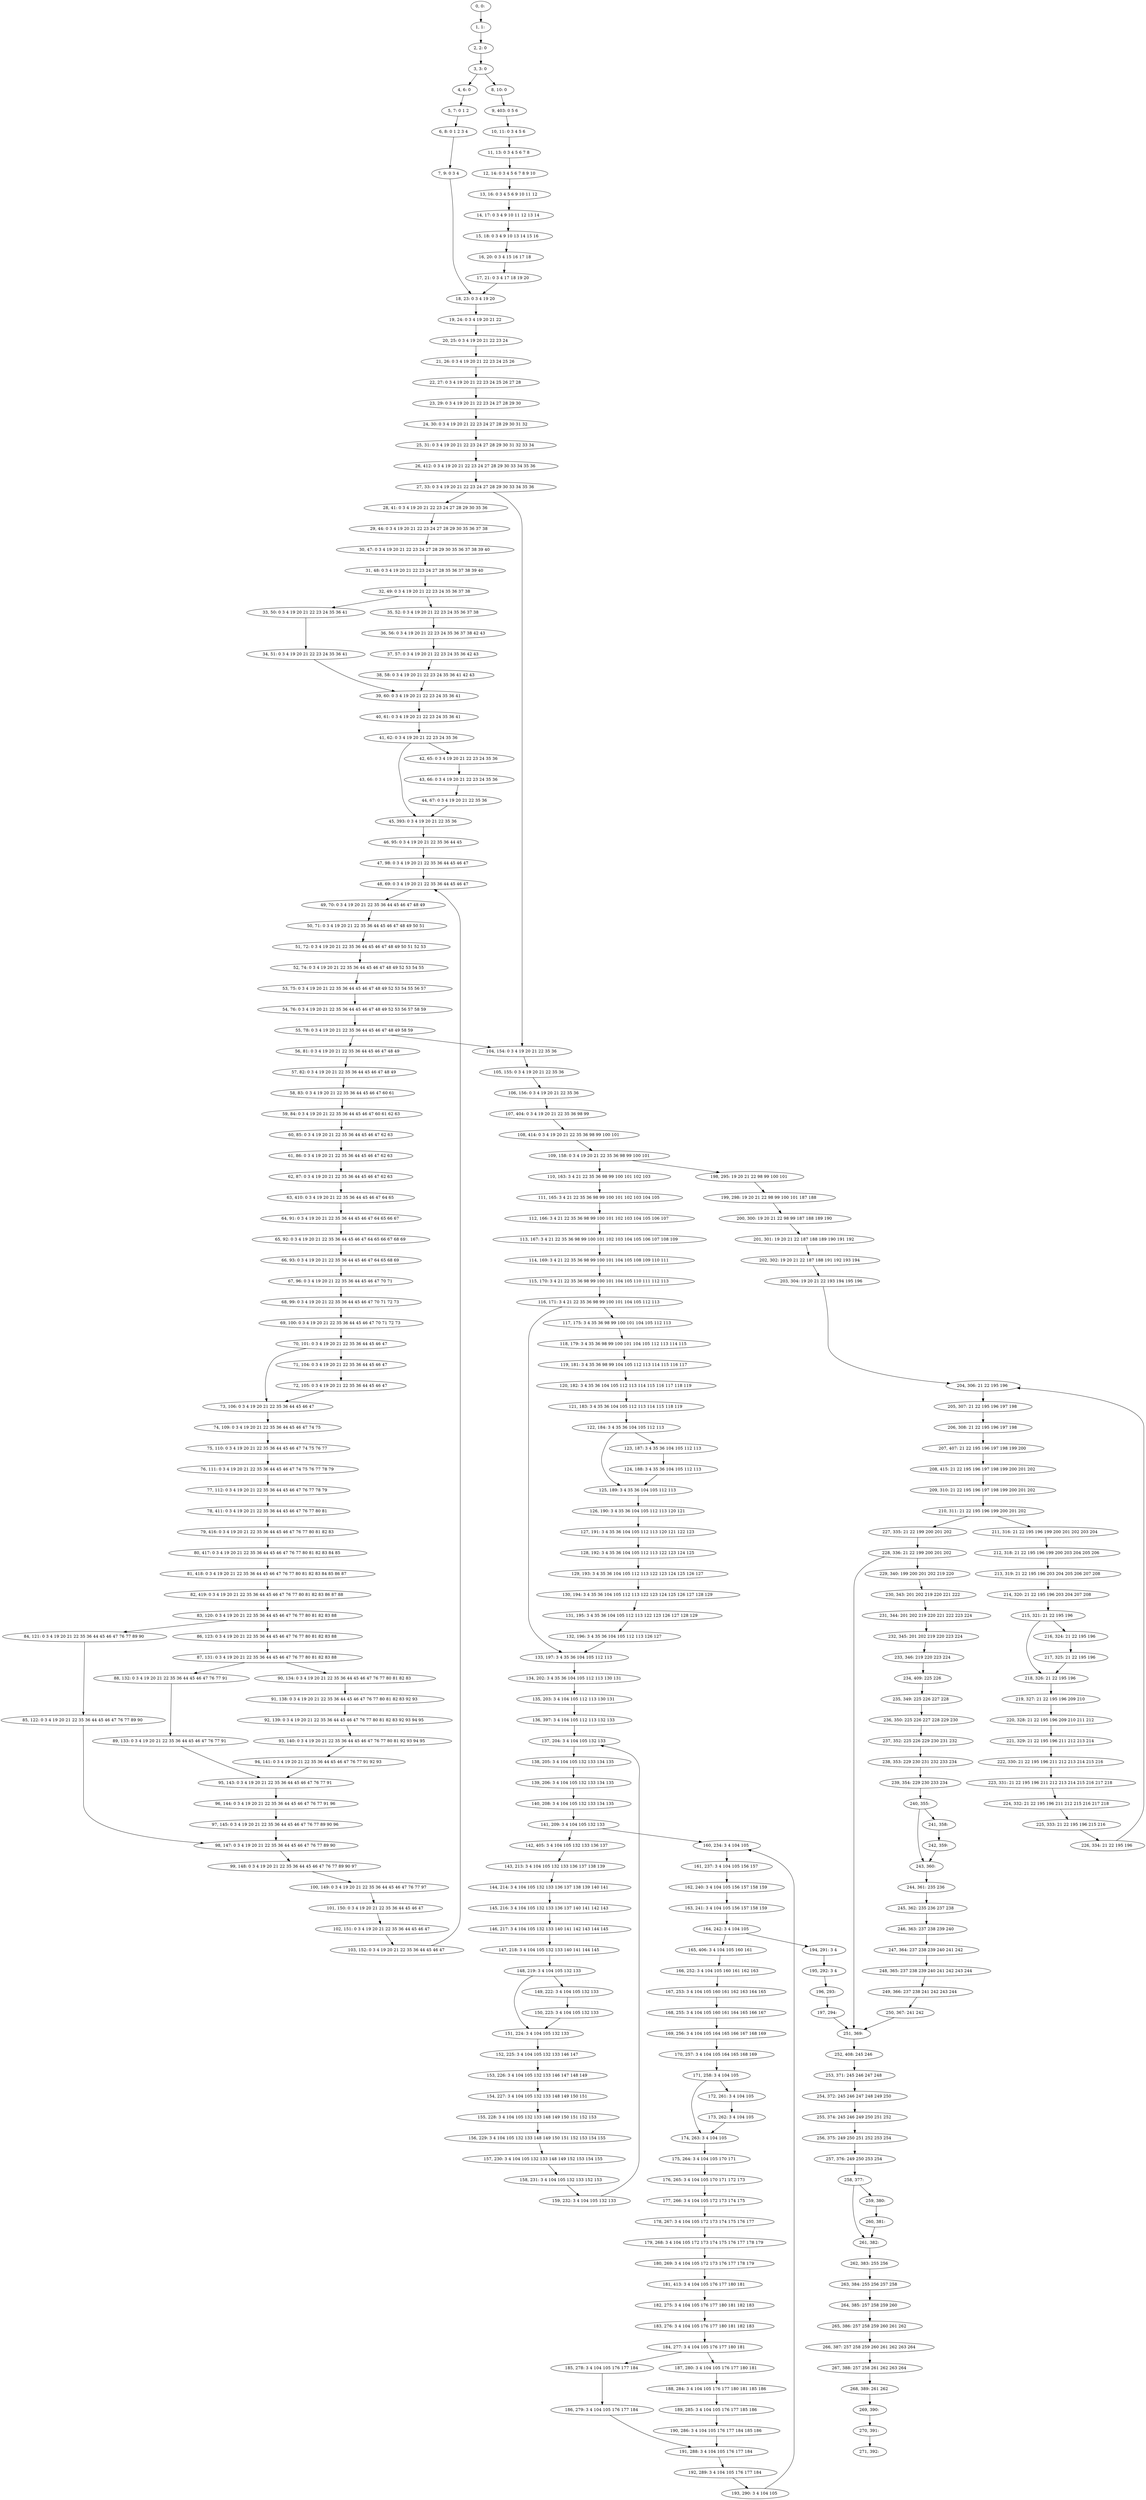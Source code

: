 digraph G {
0[label="0, 0: "];
1[label="1, 1: "];
2[label="2, 2: 0 "];
3[label="3, 3: 0 "];
4[label="4, 6: 0 "];
5[label="5, 7: 0 1 2 "];
6[label="6, 8: 0 1 2 3 4 "];
7[label="7, 9: 0 3 4 "];
8[label="8, 10: 0 "];
9[label="9, 403: 0 5 6 "];
10[label="10, 11: 0 3 4 5 6 "];
11[label="11, 13: 0 3 4 5 6 7 8 "];
12[label="12, 14: 0 3 4 5 6 7 8 9 10 "];
13[label="13, 16: 0 3 4 5 6 9 10 11 12 "];
14[label="14, 17: 0 3 4 9 10 11 12 13 14 "];
15[label="15, 18: 0 3 4 9 10 13 14 15 16 "];
16[label="16, 20: 0 3 4 15 16 17 18 "];
17[label="17, 21: 0 3 4 17 18 19 20 "];
18[label="18, 23: 0 3 4 19 20 "];
19[label="19, 24: 0 3 4 19 20 21 22 "];
20[label="20, 25: 0 3 4 19 20 21 22 23 24 "];
21[label="21, 26: 0 3 4 19 20 21 22 23 24 25 26 "];
22[label="22, 27: 0 3 4 19 20 21 22 23 24 25 26 27 28 "];
23[label="23, 29: 0 3 4 19 20 21 22 23 24 27 28 29 30 "];
24[label="24, 30: 0 3 4 19 20 21 22 23 24 27 28 29 30 31 32 "];
25[label="25, 31: 0 3 4 19 20 21 22 23 24 27 28 29 30 31 32 33 34 "];
26[label="26, 412: 0 3 4 19 20 21 22 23 24 27 28 29 30 33 34 35 36 "];
27[label="27, 33: 0 3 4 19 20 21 22 23 24 27 28 29 30 33 34 35 36 "];
28[label="28, 41: 0 3 4 19 20 21 22 23 24 27 28 29 30 35 36 "];
29[label="29, 44: 0 3 4 19 20 21 22 23 24 27 28 29 30 35 36 37 38 "];
30[label="30, 47: 0 3 4 19 20 21 22 23 24 27 28 29 30 35 36 37 38 39 40 "];
31[label="31, 48: 0 3 4 19 20 21 22 23 24 27 28 35 36 37 38 39 40 "];
32[label="32, 49: 0 3 4 19 20 21 22 23 24 35 36 37 38 "];
33[label="33, 50: 0 3 4 19 20 21 22 23 24 35 36 41 "];
34[label="34, 51: 0 3 4 19 20 21 22 23 24 35 36 41 "];
35[label="35, 52: 0 3 4 19 20 21 22 23 24 35 36 37 38 "];
36[label="36, 56: 0 3 4 19 20 21 22 23 24 35 36 37 38 42 43 "];
37[label="37, 57: 0 3 4 19 20 21 22 23 24 35 36 42 43 "];
38[label="38, 58: 0 3 4 19 20 21 22 23 24 35 36 41 42 43 "];
39[label="39, 60: 0 3 4 19 20 21 22 23 24 35 36 41 "];
40[label="40, 61: 0 3 4 19 20 21 22 23 24 35 36 41 "];
41[label="41, 62: 0 3 4 19 20 21 22 23 24 35 36 "];
42[label="42, 65: 0 3 4 19 20 21 22 23 24 35 36 "];
43[label="43, 66: 0 3 4 19 20 21 22 23 24 35 36 "];
44[label="44, 67: 0 3 4 19 20 21 22 35 36 "];
45[label="45, 393: 0 3 4 19 20 21 22 35 36 "];
46[label="46, 95: 0 3 4 19 20 21 22 35 36 44 45 "];
47[label="47, 98: 0 3 4 19 20 21 22 35 36 44 45 46 47 "];
48[label="48, 69: 0 3 4 19 20 21 22 35 36 44 45 46 47 "];
49[label="49, 70: 0 3 4 19 20 21 22 35 36 44 45 46 47 48 49 "];
50[label="50, 71: 0 3 4 19 20 21 22 35 36 44 45 46 47 48 49 50 51 "];
51[label="51, 72: 0 3 4 19 20 21 22 35 36 44 45 46 47 48 49 50 51 52 53 "];
52[label="52, 74: 0 3 4 19 20 21 22 35 36 44 45 46 47 48 49 52 53 54 55 "];
53[label="53, 75: 0 3 4 19 20 21 22 35 36 44 45 46 47 48 49 52 53 54 55 56 57 "];
54[label="54, 76: 0 3 4 19 20 21 22 35 36 44 45 46 47 48 49 52 53 56 57 58 59 "];
55[label="55, 78: 0 3 4 19 20 21 22 35 36 44 45 46 47 48 49 58 59 "];
56[label="56, 81: 0 3 4 19 20 21 22 35 36 44 45 46 47 48 49 "];
57[label="57, 82: 0 3 4 19 20 21 22 35 36 44 45 46 47 48 49 "];
58[label="58, 83: 0 3 4 19 20 21 22 35 36 44 45 46 47 60 61 "];
59[label="59, 84: 0 3 4 19 20 21 22 35 36 44 45 46 47 60 61 62 63 "];
60[label="60, 85: 0 3 4 19 20 21 22 35 36 44 45 46 47 62 63 "];
61[label="61, 86: 0 3 4 19 20 21 22 35 36 44 45 46 47 62 63 "];
62[label="62, 87: 0 3 4 19 20 21 22 35 36 44 45 46 47 62 63 "];
63[label="63, 410: 0 3 4 19 20 21 22 35 36 44 45 46 47 64 65 "];
64[label="64, 91: 0 3 4 19 20 21 22 35 36 44 45 46 47 64 65 66 67 "];
65[label="65, 92: 0 3 4 19 20 21 22 35 36 44 45 46 47 64 65 66 67 68 69 "];
66[label="66, 93: 0 3 4 19 20 21 22 35 36 44 45 46 47 64 65 68 69 "];
67[label="67, 96: 0 3 4 19 20 21 22 35 36 44 45 46 47 70 71 "];
68[label="68, 99: 0 3 4 19 20 21 22 35 36 44 45 46 47 70 71 72 73 "];
69[label="69, 100: 0 3 4 19 20 21 22 35 36 44 45 46 47 70 71 72 73 "];
70[label="70, 101: 0 3 4 19 20 21 22 35 36 44 45 46 47 "];
71[label="71, 104: 0 3 4 19 20 21 22 35 36 44 45 46 47 "];
72[label="72, 105: 0 3 4 19 20 21 22 35 36 44 45 46 47 "];
73[label="73, 106: 0 3 4 19 20 21 22 35 36 44 45 46 47 "];
74[label="74, 109: 0 3 4 19 20 21 22 35 36 44 45 46 47 74 75 "];
75[label="75, 110: 0 3 4 19 20 21 22 35 36 44 45 46 47 74 75 76 77 "];
76[label="76, 111: 0 3 4 19 20 21 22 35 36 44 45 46 47 74 75 76 77 78 79 "];
77[label="77, 112: 0 3 4 19 20 21 22 35 36 44 45 46 47 76 77 78 79 "];
78[label="78, 411: 0 3 4 19 20 21 22 35 36 44 45 46 47 76 77 80 81 "];
79[label="79, 416: 0 3 4 19 20 21 22 35 36 44 45 46 47 76 77 80 81 82 83 "];
80[label="80, 417: 0 3 4 19 20 21 22 35 36 44 45 46 47 76 77 80 81 82 83 84 85 "];
81[label="81, 418: 0 3 4 19 20 21 22 35 36 44 45 46 47 76 77 80 81 82 83 84 85 86 87 "];
82[label="82, 419: 0 3 4 19 20 21 22 35 36 44 45 46 47 76 77 80 81 82 83 86 87 88 "];
83[label="83, 120: 0 3 4 19 20 21 22 35 36 44 45 46 47 76 77 80 81 82 83 88 "];
84[label="84, 121: 0 3 4 19 20 21 22 35 36 44 45 46 47 76 77 89 90 "];
85[label="85, 122: 0 3 4 19 20 21 22 35 36 44 45 46 47 76 77 89 90 "];
86[label="86, 123: 0 3 4 19 20 21 22 35 36 44 45 46 47 76 77 80 81 82 83 88 "];
87[label="87, 131: 0 3 4 19 20 21 22 35 36 44 45 46 47 76 77 80 81 82 83 88 "];
88[label="88, 132: 0 3 4 19 20 21 22 35 36 44 45 46 47 76 77 91 "];
89[label="89, 133: 0 3 4 19 20 21 22 35 36 44 45 46 47 76 77 91 "];
90[label="90, 134: 0 3 4 19 20 21 22 35 36 44 45 46 47 76 77 80 81 82 83 "];
91[label="91, 138: 0 3 4 19 20 21 22 35 36 44 45 46 47 76 77 80 81 82 83 92 93 "];
92[label="92, 139: 0 3 4 19 20 21 22 35 36 44 45 46 47 76 77 80 81 82 83 92 93 94 95 "];
93[label="93, 140: 0 3 4 19 20 21 22 35 36 44 45 46 47 76 77 80 81 92 93 94 95 "];
94[label="94, 141: 0 3 4 19 20 21 22 35 36 44 45 46 47 76 77 91 92 93 "];
95[label="95, 143: 0 3 4 19 20 21 22 35 36 44 45 46 47 76 77 91 "];
96[label="96, 144: 0 3 4 19 20 21 22 35 36 44 45 46 47 76 77 91 96 "];
97[label="97, 145: 0 3 4 19 20 21 22 35 36 44 45 46 47 76 77 89 90 96 "];
98[label="98, 147: 0 3 4 19 20 21 22 35 36 44 45 46 47 76 77 89 90 "];
99[label="99, 148: 0 3 4 19 20 21 22 35 36 44 45 46 47 76 77 89 90 97 "];
100[label="100, 149: 0 3 4 19 20 21 22 35 36 44 45 46 47 76 77 97 "];
101[label="101, 150: 0 3 4 19 20 21 22 35 36 44 45 46 47 "];
102[label="102, 151: 0 3 4 19 20 21 22 35 36 44 45 46 47 "];
103[label="103, 152: 0 3 4 19 20 21 22 35 36 44 45 46 47 "];
104[label="104, 154: 0 3 4 19 20 21 22 35 36 "];
105[label="105, 155: 0 3 4 19 20 21 22 35 36 "];
106[label="106, 156: 0 3 4 19 20 21 22 35 36 "];
107[label="107, 404: 0 3 4 19 20 21 22 35 36 98 99 "];
108[label="108, 414: 0 3 4 19 20 21 22 35 36 98 99 100 101 "];
109[label="109, 158: 0 3 4 19 20 21 22 35 36 98 99 100 101 "];
110[label="110, 163: 3 4 21 22 35 36 98 99 100 101 102 103 "];
111[label="111, 165: 3 4 21 22 35 36 98 99 100 101 102 103 104 105 "];
112[label="112, 166: 3 4 21 22 35 36 98 99 100 101 102 103 104 105 106 107 "];
113[label="113, 167: 3 4 21 22 35 36 98 99 100 101 102 103 104 105 106 107 108 109 "];
114[label="114, 169: 3 4 21 22 35 36 98 99 100 101 104 105 108 109 110 111 "];
115[label="115, 170: 3 4 21 22 35 36 98 99 100 101 104 105 110 111 112 113 "];
116[label="116, 171: 3 4 21 22 35 36 98 99 100 101 104 105 112 113 "];
117[label="117, 175: 3 4 35 36 98 99 100 101 104 105 112 113 "];
118[label="118, 179: 3 4 35 36 98 99 100 101 104 105 112 113 114 115 "];
119[label="119, 181: 3 4 35 36 98 99 104 105 112 113 114 115 116 117 "];
120[label="120, 182: 3 4 35 36 104 105 112 113 114 115 116 117 118 119 "];
121[label="121, 183: 3 4 35 36 104 105 112 113 114 115 118 119 "];
122[label="122, 184: 3 4 35 36 104 105 112 113 "];
123[label="123, 187: 3 4 35 36 104 105 112 113 "];
124[label="124, 188: 3 4 35 36 104 105 112 113 "];
125[label="125, 189: 3 4 35 36 104 105 112 113 "];
126[label="126, 190: 3 4 35 36 104 105 112 113 120 121 "];
127[label="127, 191: 3 4 35 36 104 105 112 113 120 121 122 123 "];
128[label="128, 192: 3 4 35 36 104 105 112 113 122 123 124 125 "];
129[label="129, 193: 3 4 35 36 104 105 112 113 122 123 124 125 126 127 "];
130[label="130, 194: 3 4 35 36 104 105 112 113 122 123 124 125 126 127 128 129 "];
131[label="131, 195: 3 4 35 36 104 105 112 113 122 123 126 127 128 129 "];
132[label="132, 196: 3 4 35 36 104 105 112 113 126 127 "];
133[label="133, 197: 3 4 35 36 104 105 112 113 "];
134[label="134, 202: 3 4 35 36 104 105 112 113 130 131 "];
135[label="135, 203: 3 4 104 105 112 113 130 131 "];
136[label="136, 397: 3 4 104 105 112 113 132 133 "];
137[label="137, 204: 3 4 104 105 132 133 "];
138[label="138, 205: 3 4 104 105 132 133 134 135 "];
139[label="139, 206: 3 4 104 105 132 133 134 135 "];
140[label="140, 208: 3 4 104 105 132 133 134 135 "];
141[label="141, 209: 3 4 104 105 132 133 "];
142[label="142, 405: 3 4 104 105 132 133 136 137 "];
143[label="143, 213: 3 4 104 105 132 133 136 137 138 139 "];
144[label="144, 214: 3 4 104 105 132 133 136 137 138 139 140 141 "];
145[label="145, 216: 3 4 104 105 132 133 136 137 140 141 142 143 "];
146[label="146, 217: 3 4 104 105 132 133 140 141 142 143 144 145 "];
147[label="147, 218: 3 4 104 105 132 133 140 141 144 145 "];
148[label="148, 219: 3 4 104 105 132 133 "];
149[label="149, 222: 3 4 104 105 132 133 "];
150[label="150, 223: 3 4 104 105 132 133 "];
151[label="151, 224: 3 4 104 105 132 133 "];
152[label="152, 225: 3 4 104 105 132 133 146 147 "];
153[label="153, 226: 3 4 104 105 132 133 146 147 148 149 "];
154[label="154, 227: 3 4 104 105 132 133 148 149 150 151 "];
155[label="155, 228: 3 4 104 105 132 133 148 149 150 151 152 153 "];
156[label="156, 229: 3 4 104 105 132 133 148 149 150 151 152 153 154 155 "];
157[label="157, 230: 3 4 104 105 132 133 148 149 152 153 154 155 "];
158[label="158, 231: 3 4 104 105 132 133 152 153 "];
159[label="159, 232: 3 4 104 105 132 133 "];
160[label="160, 234: 3 4 104 105 "];
161[label="161, 237: 3 4 104 105 156 157 "];
162[label="162, 240: 3 4 104 105 156 157 158 159 "];
163[label="163, 241: 3 4 104 105 156 157 158 159 "];
164[label="164, 242: 3 4 104 105 "];
165[label="165, 406: 3 4 104 105 160 161 "];
166[label="166, 252: 3 4 104 105 160 161 162 163 "];
167[label="167, 253: 3 4 104 105 160 161 162 163 164 165 "];
168[label="168, 255: 3 4 104 105 160 161 164 165 166 167 "];
169[label="169, 256: 3 4 104 105 164 165 166 167 168 169 "];
170[label="170, 257: 3 4 104 105 164 165 168 169 "];
171[label="171, 258: 3 4 104 105 "];
172[label="172, 261: 3 4 104 105 "];
173[label="173, 262: 3 4 104 105 "];
174[label="174, 263: 3 4 104 105 "];
175[label="175, 264: 3 4 104 105 170 171 "];
176[label="176, 265: 3 4 104 105 170 171 172 173 "];
177[label="177, 266: 3 4 104 105 172 173 174 175 "];
178[label="178, 267: 3 4 104 105 172 173 174 175 176 177 "];
179[label="179, 268: 3 4 104 105 172 173 174 175 176 177 178 179 "];
180[label="180, 269: 3 4 104 105 172 173 176 177 178 179 "];
181[label="181, 413: 3 4 104 105 176 177 180 181 "];
182[label="182, 275: 3 4 104 105 176 177 180 181 182 183 "];
183[label="183, 276: 3 4 104 105 176 177 180 181 182 183 "];
184[label="184, 277: 3 4 104 105 176 177 180 181 "];
185[label="185, 278: 3 4 104 105 176 177 184 "];
186[label="186, 279: 3 4 104 105 176 177 184 "];
187[label="187, 280: 3 4 104 105 176 177 180 181 "];
188[label="188, 284: 3 4 104 105 176 177 180 181 185 186 "];
189[label="189, 285: 3 4 104 105 176 177 185 186 "];
190[label="190, 286: 3 4 104 105 176 177 184 185 186 "];
191[label="191, 288: 3 4 104 105 176 177 184 "];
192[label="192, 289: 3 4 104 105 176 177 184 "];
193[label="193, 290: 3 4 104 105 "];
194[label="194, 291: 3 4 "];
195[label="195, 292: 3 4 "];
196[label="196, 293: "];
197[label="197, 294: "];
198[label="198, 295: 19 20 21 22 98 99 100 101 "];
199[label="199, 298: 19 20 21 22 98 99 100 101 187 188 "];
200[label="200, 300: 19 20 21 22 98 99 187 188 189 190 "];
201[label="201, 301: 19 20 21 22 187 188 189 190 191 192 "];
202[label="202, 302: 19 20 21 22 187 188 191 192 193 194 "];
203[label="203, 304: 19 20 21 22 193 194 195 196 "];
204[label="204, 306: 21 22 195 196 "];
205[label="205, 307: 21 22 195 196 197 198 "];
206[label="206, 308: 21 22 195 196 197 198 "];
207[label="207, 407: 21 22 195 196 197 198 199 200 "];
208[label="208, 415: 21 22 195 196 197 198 199 200 201 202 "];
209[label="209, 310: 21 22 195 196 197 198 199 200 201 202 "];
210[label="210, 311: 21 22 195 196 199 200 201 202 "];
211[label="211, 316: 21 22 195 196 199 200 201 202 203 204 "];
212[label="212, 318: 21 22 195 196 199 200 203 204 205 206 "];
213[label="213, 319: 21 22 195 196 203 204 205 206 207 208 "];
214[label="214, 320: 21 22 195 196 203 204 207 208 "];
215[label="215, 321: 21 22 195 196 "];
216[label="216, 324: 21 22 195 196 "];
217[label="217, 325: 21 22 195 196 "];
218[label="218, 326: 21 22 195 196 "];
219[label="219, 327: 21 22 195 196 209 210 "];
220[label="220, 328: 21 22 195 196 209 210 211 212 "];
221[label="221, 329: 21 22 195 196 211 212 213 214 "];
222[label="222, 330: 21 22 195 196 211 212 213 214 215 216 "];
223[label="223, 331: 21 22 195 196 211 212 213 214 215 216 217 218 "];
224[label="224, 332: 21 22 195 196 211 212 215 216 217 218 "];
225[label="225, 333: 21 22 195 196 215 216 "];
226[label="226, 334: 21 22 195 196 "];
227[label="227, 335: 21 22 199 200 201 202 "];
228[label="228, 336: 21 22 199 200 201 202 "];
229[label="229, 340: 199 200 201 202 219 220 "];
230[label="230, 343: 201 202 219 220 221 222 "];
231[label="231, 344: 201 202 219 220 221 222 223 224 "];
232[label="232, 345: 201 202 219 220 223 224 "];
233[label="233, 346: 219 220 223 224 "];
234[label="234, 409: 225 226 "];
235[label="235, 349: 225 226 227 228 "];
236[label="236, 350: 225 226 227 228 229 230 "];
237[label="237, 352: 225 226 229 230 231 232 "];
238[label="238, 353: 229 230 231 232 233 234 "];
239[label="239, 354: 229 230 233 234 "];
240[label="240, 355: "];
241[label="241, 358: "];
242[label="242, 359: "];
243[label="243, 360: "];
244[label="244, 361: 235 236 "];
245[label="245, 362: 235 236 237 238 "];
246[label="246, 363: 237 238 239 240 "];
247[label="247, 364: 237 238 239 240 241 242 "];
248[label="248, 365: 237 238 239 240 241 242 243 244 "];
249[label="249, 366: 237 238 241 242 243 244 "];
250[label="250, 367: 241 242 "];
251[label="251, 369: "];
252[label="252, 408: 245 246 "];
253[label="253, 371: 245 246 247 248 "];
254[label="254, 372: 245 246 247 248 249 250 "];
255[label="255, 374: 245 246 249 250 251 252 "];
256[label="256, 375: 249 250 251 252 253 254 "];
257[label="257, 376: 249 250 253 254 "];
258[label="258, 377: "];
259[label="259, 380: "];
260[label="260, 381: "];
261[label="261, 382: "];
262[label="262, 383: 255 256 "];
263[label="263, 384: 255 256 257 258 "];
264[label="264, 385: 257 258 259 260 "];
265[label="265, 386: 257 258 259 260 261 262 "];
266[label="266, 387: 257 258 259 260 261 262 263 264 "];
267[label="267, 388: 257 258 261 262 263 264 "];
268[label="268, 389: 261 262 "];
269[label="269, 390: "];
270[label="270, 391: "];
271[label="271, 392: "];
0->1 ;
1->2 ;
2->3 ;
3->4 ;
3->8 ;
4->5 ;
5->6 ;
6->7 ;
7->18 ;
8->9 ;
9->10 ;
10->11 ;
11->12 ;
12->13 ;
13->14 ;
14->15 ;
15->16 ;
16->17 ;
17->18 ;
18->19 ;
19->20 ;
20->21 ;
21->22 ;
22->23 ;
23->24 ;
24->25 ;
25->26 ;
26->27 ;
27->28 ;
27->104 ;
28->29 ;
29->30 ;
30->31 ;
31->32 ;
32->33 ;
32->35 ;
33->34 ;
34->39 ;
35->36 ;
36->37 ;
37->38 ;
38->39 ;
39->40 ;
40->41 ;
41->42 ;
41->45 ;
42->43 ;
43->44 ;
44->45 ;
45->46 ;
46->47 ;
47->48 ;
48->49 ;
49->50 ;
50->51 ;
51->52 ;
52->53 ;
53->54 ;
54->55 ;
55->56 ;
55->104 ;
56->57 ;
57->58 ;
58->59 ;
59->60 ;
60->61 ;
61->62 ;
62->63 ;
63->64 ;
64->65 ;
65->66 ;
66->67 ;
67->68 ;
68->69 ;
69->70 ;
70->71 ;
70->73 ;
71->72 ;
72->73 ;
73->74 ;
74->75 ;
75->76 ;
76->77 ;
77->78 ;
78->79 ;
79->80 ;
80->81 ;
81->82 ;
82->83 ;
83->84 ;
83->86 ;
84->85 ;
85->98 ;
86->87 ;
87->88 ;
87->90 ;
88->89 ;
89->95 ;
90->91 ;
91->92 ;
92->93 ;
93->94 ;
94->95 ;
95->96 ;
96->97 ;
97->98 ;
98->99 ;
99->100 ;
100->101 ;
101->102 ;
102->103 ;
103->48 ;
104->105 ;
105->106 ;
106->107 ;
107->108 ;
108->109 ;
109->110 ;
109->198 ;
110->111 ;
111->112 ;
112->113 ;
113->114 ;
114->115 ;
115->116 ;
116->117 ;
116->133 ;
117->118 ;
118->119 ;
119->120 ;
120->121 ;
121->122 ;
122->123 ;
122->125 ;
123->124 ;
124->125 ;
125->126 ;
126->127 ;
127->128 ;
128->129 ;
129->130 ;
130->131 ;
131->132 ;
132->133 ;
133->134 ;
134->135 ;
135->136 ;
136->137 ;
137->138 ;
138->139 ;
139->140 ;
140->141 ;
141->142 ;
141->160 ;
142->143 ;
143->144 ;
144->145 ;
145->146 ;
146->147 ;
147->148 ;
148->149 ;
148->151 ;
149->150 ;
150->151 ;
151->152 ;
152->153 ;
153->154 ;
154->155 ;
155->156 ;
156->157 ;
157->158 ;
158->159 ;
159->137 ;
160->161 ;
161->162 ;
162->163 ;
163->164 ;
164->165 ;
164->194 ;
165->166 ;
166->167 ;
167->168 ;
168->169 ;
169->170 ;
170->171 ;
171->172 ;
171->174 ;
172->173 ;
173->174 ;
174->175 ;
175->176 ;
176->177 ;
177->178 ;
178->179 ;
179->180 ;
180->181 ;
181->182 ;
182->183 ;
183->184 ;
184->185 ;
184->187 ;
185->186 ;
186->191 ;
187->188 ;
188->189 ;
189->190 ;
190->191 ;
191->192 ;
192->193 ;
193->160 ;
194->195 ;
195->196 ;
196->197 ;
197->251 ;
198->199 ;
199->200 ;
200->201 ;
201->202 ;
202->203 ;
203->204 ;
204->205 ;
205->206 ;
206->207 ;
207->208 ;
208->209 ;
209->210 ;
210->211 ;
210->227 ;
211->212 ;
212->213 ;
213->214 ;
214->215 ;
215->216 ;
215->218 ;
216->217 ;
217->218 ;
218->219 ;
219->220 ;
220->221 ;
221->222 ;
222->223 ;
223->224 ;
224->225 ;
225->226 ;
226->204 ;
227->228 ;
228->229 ;
228->251 ;
229->230 ;
230->231 ;
231->232 ;
232->233 ;
233->234 ;
234->235 ;
235->236 ;
236->237 ;
237->238 ;
238->239 ;
239->240 ;
240->241 ;
240->243 ;
241->242 ;
242->243 ;
243->244 ;
244->245 ;
245->246 ;
246->247 ;
247->248 ;
248->249 ;
249->250 ;
250->251 ;
251->252 ;
252->253 ;
253->254 ;
254->255 ;
255->256 ;
256->257 ;
257->258 ;
258->259 ;
258->261 ;
259->260 ;
260->261 ;
261->262 ;
262->263 ;
263->264 ;
264->265 ;
265->266 ;
266->267 ;
267->268 ;
268->269 ;
269->270 ;
270->271 ;
}
